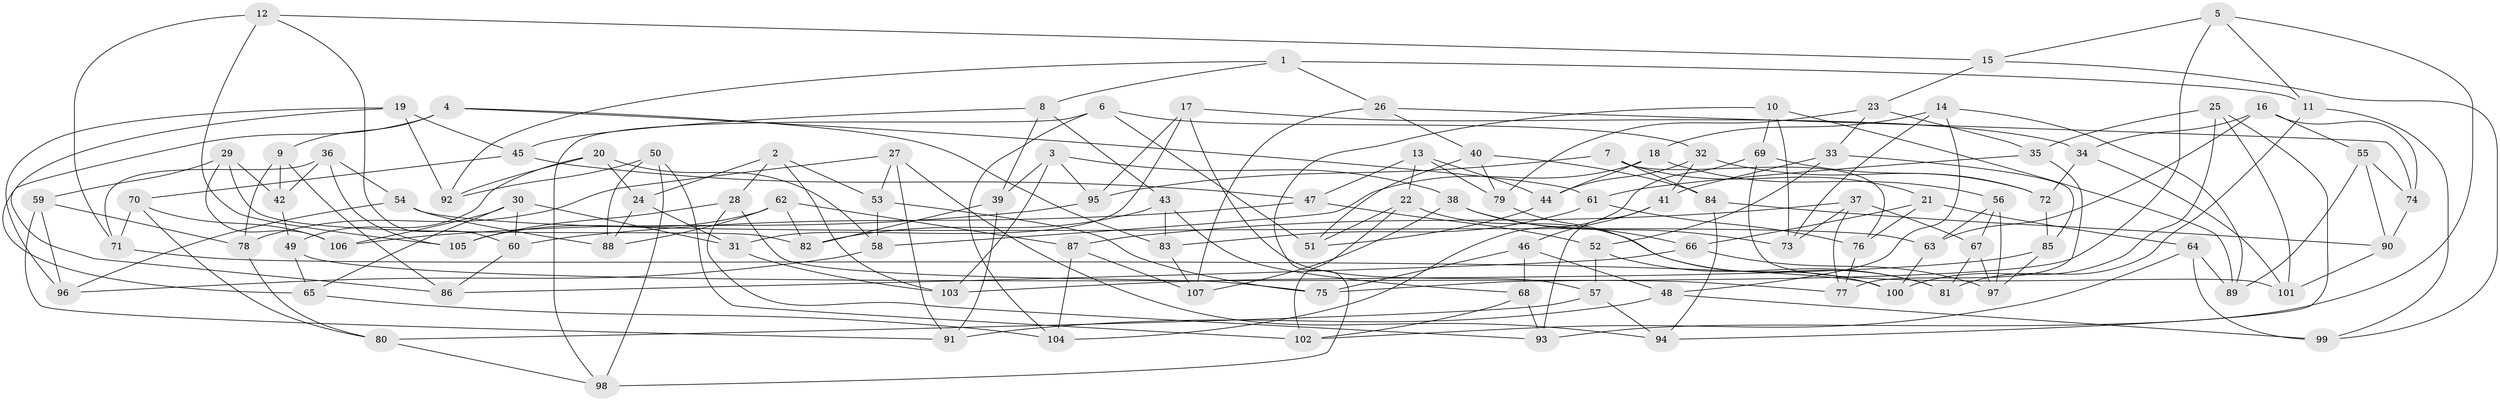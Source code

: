 // Generated by graph-tools (version 1.1) at 2025/16/03/09/25 04:16:16]
// undirected, 107 vertices, 214 edges
graph export_dot {
graph [start="1"]
  node [color=gray90,style=filled];
  1;
  2;
  3;
  4;
  5;
  6;
  7;
  8;
  9;
  10;
  11;
  12;
  13;
  14;
  15;
  16;
  17;
  18;
  19;
  20;
  21;
  22;
  23;
  24;
  25;
  26;
  27;
  28;
  29;
  30;
  31;
  32;
  33;
  34;
  35;
  36;
  37;
  38;
  39;
  40;
  41;
  42;
  43;
  44;
  45;
  46;
  47;
  48;
  49;
  50;
  51;
  52;
  53;
  54;
  55;
  56;
  57;
  58;
  59;
  60;
  61;
  62;
  63;
  64;
  65;
  66;
  67;
  68;
  69;
  70;
  71;
  72;
  73;
  74;
  75;
  76;
  77;
  78;
  79;
  80;
  81;
  82;
  83;
  84;
  85;
  86;
  87;
  88;
  89;
  90;
  91;
  92;
  93;
  94;
  95;
  96;
  97;
  98;
  99;
  100;
  101;
  102;
  103;
  104;
  105;
  106;
  107;
  1 -- 11;
  1 -- 8;
  1 -- 92;
  1 -- 26;
  2 -- 24;
  2 -- 28;
  2 -- 53;
  2 -- 103;
  3 -- 95;
  3 -- 38;
  3 -- 103;
  3 -- 39;
  4 -- 61;
  4 -- 9;
  4 -- 65;
  4 -- 83;
  5 -- 15;
  5 -- 75;
  5 -- 11;
  5 -- 93;
  6 -- 98;
  6 -- 104;
  6 -- 51;
  6 -- 32;
  7 -- 76;
  7 -- 21;
  7 -- 95;
  7 -- 84;
  8 -- 39;
  8 -- 43;
  8 -- 45;
  9 -- 78;
  9 -- 86;
  9 -- 42;
  10 -- 73;
  10 -- 69;
  10 -- 98;
  10 -- 89;
  11 -- 99;
  11 -- 81;
  12 -- 15;
  12 -- 60;
  12 -- 71;
  12 -- 105;
  13 -- 22;
  13 -- 79;
  13 -- 47;
  13 -- 44;
  14 -- 48;
  14 -- 18;
  14 -- 73;
  14 -- 89;
  15 -- 23;
  15 -- 99;
  16 -- 55;
  16 -- 74;
  16 -- 63;
  16 -- 34;
  17 -- 95;
  17 -- 31;
  17 -- 34;
  17 -- 57;
  18 -- 56;
  18 -- 44;
  18 -- 58;
  19 -- 45;
  19 -- 86;
  19 -- 92;
  19 -- 96;
  20 -- 58;
  20 -- 24;
  20 -- 92;
  20 -- 49;
  21 -- 76;
  21 -- 64;
  21 -- 66;
  22 -- 81;
  22 -- 51;
  22 -- 102;
  23 -- 33;
  23 -- 79;
  23 -- 35;
  24 -- 31;
  24 -- 88;
  25 -- 101;
  25 -- 35;
  25 -- 94;
  25 -- 100;
  26 -- 74;
  26 -- 40;
  26 -- 107;
  27 -- 94;
  27 -- 91;
  27 -- 78;
  27 -- 53;
  28 -- 93;
  28 -- 105;
  28 -- 75;
  29 -- 106;
  29 -- 42;
  29 -- 82;
  29 -- 59;
  30 -- 65;
  30 -- 31;
  30 -- 106;
  30 -- 60;
  31 -- 103;
  32 -- 72;
  32 -- 41;
  32 -- 44;
  33 -- 52;
  33 -- 41;
  33 -- 85;
  34 -- 101;
  34 -- 72;
  35 -- 77;
  35 -- 61;
  36 -- 42;
  36 -- 54;
  36 -- 105;
  36 -- 71;
  37 -- 67;
  37 -- 87;
  37 -- 77;
  37 -- 73;
  38 -- 107;
  38 -- 73;
  38 -- 66;
  39 -- 82;
  39 -- 91;
  40 -- 51;
  40 -- 84;
  40 -- 79;
  41 -- 46;
  41 -- 93;
  42 -- 49;
  43 -- 83;
  43 -- 82;
  43 -- 68;
  44 -- 51;
  45 -- 47;
  45 -- 70;
  46 -- 75;
  46 -- 48;
  46 -- 68;
  47 -- 60;
  47 -- 52;
  48 -- 91;
  48 -- 99;
  49 -- 77;
  49 -- 65;
  50 -- 98;
  50 -- 102;
  50 -- 88;
  50 -- 92;
  52 -- 81;
  52 -- 57;
  53 -- 58;
  53 -- 75;
  54 -- 63;
  54 -- 96;
  54 -- 88;
  55 -- 74;
  55 -- 89;
  55 -- 90;
  56 -- 67;
  56 -- 63;
  56 -- 97;
  57 -- 80;
  57 -- 94;
  58 -- 96;
  59 -- 96;
  59 -- 91;
  59 -- 78;
  60 -- 86;
  61 -- 83;
  61 -- 76;
  62 -- 105;
  62 -- 82;
  62 -- 87;
  62 -- 88;
  63 -- 100;
  64 -- 89;
  64 -- 99;
  64 -- 102;
  65 -- 104;
  66 -- 86;
  66 -- 97;
  67 -- 81;
  67 -- 97;
  68 -- 102;
  68 -- 93;
  69 -- 104;
  69 -- 101;
  69 -- 72;
  70 -- 80;
  70 -- 106;
  70 -- 71;
  71 -- 100;
  72 -- 85;
  74 -- 90;
  76 -- 77;
  78 -- 80;
  79 -- 100;
  80 -- 98;
  83 -- 107;
  84 -- 90;
  84 -- 94;
  85 -- 103;
  85 -- 97;
  87 -- 107;
  87 -- 104;
  90 -- 101;
  95 -- 106;
}

